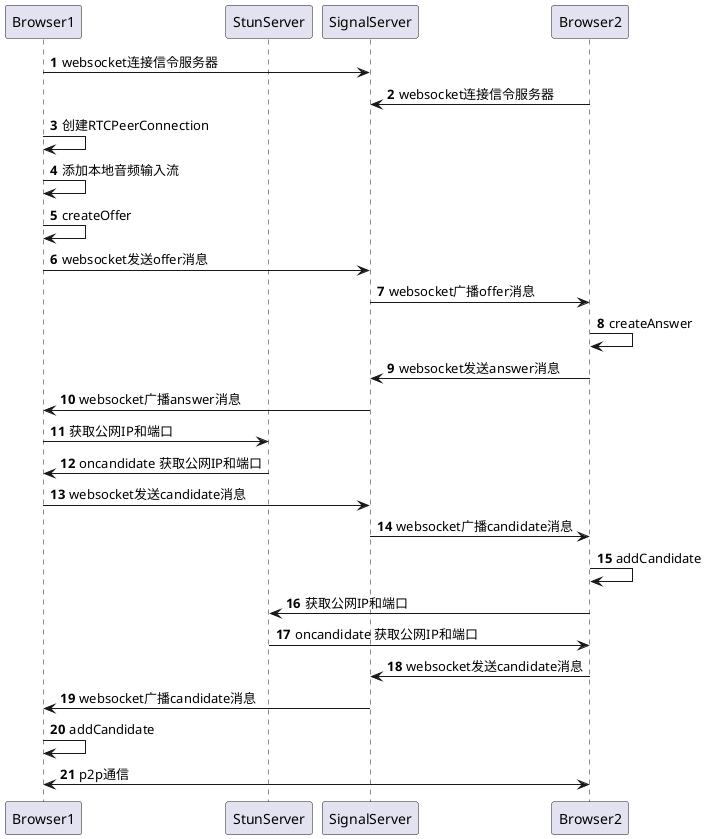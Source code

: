 @startuml
participant Browser1 as b1
participant StunServer as stun
participant SignalServer as signal
participant Browser2 as b2

autonumber
b1 -> signal: websocket连接信令服务器
b2 -> signal: websocket连接信令服务器
b1 -> b1: 创建RTCPeerConnection
b1 -> b1: 添加本地音频输入流
b1 -> b1: createOffer
b1 -> signal: websocket发送offer消息
signal -> b2: websocket广播offer消息
b2 -> b2: createAnswer
b2 -> signal:  websocket发送answer消息
signal -> b1: websocket广播answer消息
b1 -> stun: 获取公网IP和端口
stun -> b1: oncandidate 获取公网IP和端口
b1 -> signal: websocket发送candidate消息
signal -> b2: websocket广播candidate消息
b2 -> b2: addCandidate
b2 -> stun: 获取公网IP和端口
stun -> b2: oncandidate 获取公网IP和端口
b2 -> signal: websocket发送candidate消息
signal -> b1: websocket广播candidate消息
b1 -> b1: addCandidate
b1 <-> b2: p2p通信
@enduml